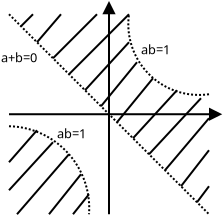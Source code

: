 <?xml version="1.0" encoding="UTF-8"?>
<dia:diagram xmlns:dia="http://www.lysator.liu.se/~alla/dia/">
  <dia:layer name="背景" visible="true" active="true">
    <dia:object type="Standard - Line" version="0" id="O0">
      <dia:attribute name="obj_pos">
        <dia:point val="20,20"/>
      </dia:attribute>
      <dia:attribute name="obj_bb">
        <dia:rectangle val="19.95,19.669;30.712,20.331"/>
      </dia:attribute>
      <dia:attribute name="conn_endpoints">
        <dia:point val="20,20"/>
        <dia:point val="30.6,20"/>
      </dia:attribute>
      <dia:attribute name="numcp">
        <dia:int val="1"/>
      </dia:attribute>
      <dia:attribute name="end_arrow">
        <dia:enum val="3"/>
      </dia:attribute>
      <dia:attribute name="end_arrow_length">
        <dia:real val="0.5"/>
      </dia:attribute>
      <dia:attribute name="end_arrow_width">
        <dia:real val="0.5"/>
      </dia:attribute>
    </dia:object>
    <dia:object type="Standard - Line" version="0" id="O1">
      <dia:attribute name="obj_pos">
        <dia:point val="25,25"/>
      </dia:attribute>
      <dia:attribute name="obj_bb">
        <dia:rectangle val="24.669,14.288;25.331,25.05"/>
      </dia:attribute>
      <dia:attribute name="conn_endpoints">
        <dia:point val="25,25"/>
        <dia:point val="25,14.4"/>
      </dia:attribute>
      <dia:attribute name="numcp">
        <dia:int val="1"/>
      </dia:attribute>
      <dia:attribute name="end_arrow">
        <dia:enum val="3"/>
      </dia:attribute>
      <dia:attribute name="end_arrow_length">
        <dia:real val="0.5"/>
      </dia:attribute>
      <dia:attribute name="end_arrow_width">
        <dia:real val="0.5"/>
      </dia:attribute>
    </dia:object>
    <dia:object type="Standard - Line" version="0" id="O2">
      <dia:attribute name="obj_pos">
        <dia:point val="20,15"/>
      </dia:attribute>
      <dia:attribute name="obj_bb">
        <dia:rectangle val="19.929,14.929;30.071,25.071"/>
      </dia:attribute>
      <dia:attribute name="conn_endpoints">
        <dia:point val="20,15"/>
        <dia:point val="30,25"/>
      </dia:attribute>
      <dia:attribute name="numcp">
        <dia:int val="1"/>
      </dia:attribute>
      <dia:attribute name="line_style">
        <dia:enum val="4"/>
      </dia:attribute>
    </dia:object>
    <dia:object type="Standard - Arc" version="0" id="O3">
      <dia:attribute name="obj_pos">
        <dia:point val="20,20.6"/>
      </dia:attribute>
      <dia:attribute name="obj_bb">
        <dia:rectangle val="19.929,20.529;24.071,25.071"/>
      </dia:attribute>
      <dia:attribute name="conn_endpoints">
        <dia:point val="20,20.6"/>
        <dia:point val="24,25"/>
      </dia:attribute>
      <dia:attribute name="curve_distance">
        <dia:real val="-1.278"/>
      </dia:attribute>
      <dia:attribute name="line_width">
        <dia:real val="0.1"/>
      </dia:attribute>
      <dia:attribute name="line_style">
        <dia:enum val="4"/>
      </dia:attribute>
    </dia:object>
    <dia:object type="Standard - Arc" version="0" id="O4">
      <dia:attribute name="obj_pos">
        <dia:point val="30,19"/>
      </dia:attribute>
      <dia:attribute name="obj_bb">
        <dia:rectangle val="25.915,14.929;30.071,19.085"/>
      </dia:attribute>
      <dia:attribute name="conn_endpoints">
        <dia:point val="30,19"/>
        <dia:point val="26,15"/>
      </dia:attribute>
      <dia:attribute name="curve_distance">
        <dia:real val="-1.414"/>
      </dia:attribute>
      <dia:attribute name="line_width">
        <dia:real val="0.1"/>
      </dia:attribute>
      <dia:attribute name="line_style">
        <dia:enum val="4"/>
      </dia:attribute>
    </dia:object>
    <dia:object type="Standard - Line" version="0" id="O5">
      <dia:attribute name="obj_pos">
        <dia:point val="21.2,15"/>
      </dia:attribute>
      <dia:attribute name="obj_bb">
        <dia:rectangle val="20.529,14.929;21.271,15.671"/>
      </dia:attribute>
      <dia:attribute name="conn_endpoints">
        <dia:point val="21.2,15"/>
        <dia:point val="20.6,15.6"/>
      </dia:attribute>
      <dia:attribute name="numcp">
        <dia:int val="1"/>
      </dia:attribute>
    </dia:object>
    <dia:object type="Standard - Line" version="0" id="O6">
      <dia:attribute name="obj_pos">
        <dia:point val="26,16.4"/>
      </dia:attribute>
      <dia:attribute name="obj_bb">
        <dia:rectangle val="23.729,16.329;26.071,18.871"/>
      </dia:attribute>
      <dia:attribute name="conn_endpoints">
        <dia:point val="26,16.4"/>
        <dia:point val="23.8,18.8"/>
      </dia:attribute>
      <dia:attribute name="numcp">
        <dia:int val="1"/>
      </dia:attribute>
    </dia:object>
    <dia:object type="Standard - Line" version="0" id="O7">
      <dia:attribute name="obj_pos">
        <dia:point val="22.6,15"/>
      </dia:attribute>
      <dia:attribute name="obj_bb">
        <dia:rectangle val="21.329,14.93;22.671,16.471"/>
      </dia:attribute>
      <dia:attribute name="conn_endpoints">
        <dia:point val="22.6,15"/>
        <dia:point val="21.4,16.4"/>
      </dia:attribute>
      <dia:attribute name="numcp">
        <dia:int val="1"/>
      </dia:attribute>
    </dia:object>
    <dia:object type="Standard - Line" version="0" id="O8">
      <dia:attribute name="obj_pos">
        <dia:point val="26,15"/>
      </dia:attribute>
      <dia:attribute name="obj_bb">
        <dia:rectangle val="22.929,14.929;26.071,18.071"/>
      </dia:attribute>
      <dia:attribute name="conn_endpoints">
        <dia:point val="26,15"/>
        <dia:point val="23,18"/>
      </dia:attribute>
      <dia:attribute name="numcp">
        <dia:int val="1"/>
      </dia:attribute>
    </dia:object>
    <dia:object type="Standard - Line" version="0" id="O9">
      <dia:attribute name="obj_pos">
        <dia:point val="24.4,15"/>
      </dia:attribute>
      <dia:attribute name="obj_bb">
        <dia:rectangle val="22.129,14.929;24.471,17.271"/>
      </dia:attribute>
      <dia:attribute name="conn_endpoints">
        <dia:point val="24.4,15"/>
        <dia:point val="22.2,17.2"/>
      </dia:attribute>
      <dia:attribute name="numcp">
        <dia:int val="1"/>
      </dia:attribute>
    </dia:object>
    <dia:object type="Standard - Line" version="0" id="O10">
      <dia:attribute name="obj_pos">
        <dia:point val="26.4,17.4"/>
      </dia:attribute>
      <dia:attribute name="obj_bb">
        <dia:rectangle val="24.53,17.33;26.47,19.67"/>
      </dia:attribute>
      <dia:attribute name="conn_endpoints">
        <dia:point val="26.4,17.4"/>
        <dia:point val="24.6,19.6"/>
      </dia:attribute>
      <dia:attribute name="numcp">
        <dia:int val="1"/>
      </dia:attribute>
    </dia:object>
    <dia:object type="Standard - Line" version="0" id="O11">
      <dia:attribute name="obj_pos">
        <dia:point val="27.2,18.2"/>
      </dia:attribute>
      <dia:attribute name="obj_bb">
        <dia:rectangle val="25.33,18.13;27.27,20.47"/>
      </dia:attribute>
      <dia:attribute name="conn_endpoints">
        <dia:point val="27.2,18.2"/>
        <dia:point val="25.4,20.4"/>
      </dia:attribute>
      <dia:attribute name="numcp">
        <dia:int val="1"/>
      </dia:attribute>
    </dia:object>
    <dia:object type="Standard - Line" version="0" id="O12">
      <dia:attribute name="obj_pos">
        <dia:point val="28.4,18.8"/>
      </dia:attribute>
      <dia:attribute name="obj_bb">
        <dia:rectangle val="26.129,18.729;28.471,21.271"/>
      </dia:attribute>
      <dia:attribute name="conn_endpoints">
        <dia:point val="28.4,18.8"/>
        <dia:point val="26.2,21.2"/>
      </dia:attribute>
      <dia:attribute name="numcp">
        <dia:int val="1"/>
      </dia:attribute>
    </dia:object>
    <dia:object type="Standard - Line" version="0" id="O13">
      <dia:attribute name="obj_pos">
        <dia:point val="29.6,19.2"/>
      </dia:attribute>
      <dia:attribute name="obj_bb">
        <dia:rectangle val="26.929,19.129;29.671,22.071"/>
      </dia:attribute>
      <dia:attribute name="conn_endpoints">
        <dia:point val="29.6,19.2"/>
        <dia:point val="27,22"/>
      </dia:attribute>
      <dia:attribute name="numcp">
        <dia:int val="1"/>
      </dia:attribute>
    </dia:object>
    <dia:object type="Standard - Line" version="0" id="O14">
      <dia:attribute name="obj_pos">
        <dia:point val="30,20.2"/>
      </dia:attribute>
      <dia:attribute name="obj_bb">
        <dia:rectangle val="27.73,20.13;30.07,22.87"/>
      </dia:attribute>
      <dia:attribute name="conn_endpoints">
        <dia:point val="30,20.2"/>
        <dia:point val="27.8,22.8"/>
      </dia:attribute>
      <dia:attribute name="numcp">
        <dia:int val="1"/>
      </dia:attribute>
    </dia:object>
    <dia:object type="Standard - Line" version="0" id="O15">
      <dia:attribute name="obj_pos">
        <dia:point val="30,21.8"/>
      </dia:attribute>
      <dia:attribute name="obj_bb">
        <dia:rectangle val="28.53,21.73;30.07,23.67"/>
      </dia:attribute>
      <dia:attribute name="conn_endpoints">
        <dia:point val="30,21.8"/>
        <dia:point val="28.6,23.6"/>
      </dia:attribute>
      <dia:attribute name="numcp">
        <dia:int val="1"/>
      </dia:attribute>
    </dia:object>
    <dia:object type="Standard - Line" version="0" id="O16">
      <dia:attribute name="obj_pos">
        <dia:point val="30,23.6"/>
      </dia:attribute>
      <dia:attribute name="obj_bb">
        <dia:rectangle val="29.33,23.53;30.07,24.47"/>
      </dia:attribute>
      <dia:attribute name="conn_endpoints">
        <dia:point val="30,23.6"/>
        <dia:point val="29.4,24.4"/>
      </dia:attribute>
      <dia:attribute name="numcp">
        <dia:int val="1"/>
      </dia:attribute>
    </dia:object>
    <dia:object type="Standard - Line" version="0" id="O17">
      <dia:attribute name="obj_pos">
        <dia:point val="21.4,20.8"/>
      </dia:attribute>
      <dia:attribute name="obj_bb">
        <dia:rectangle val="19.929,20.729;21.471,22.471"/>
      </dia:attribute>
      <dia:attribute name="conn_endpoints">
        <dia:point val="21.4,20.8"/>
        <dia:point val="20,22.4"/>
      </dia:attribute>
      <dia:attribute name="numcp">
        <dia:int val="1"/>
      </dia:attribute>
    </dia:object>
    <dia:object type="Standard - Line" version="0" id="O18">
      <dia:attribute name="obj_pos">
        <dia:point val="22.2,21.4"/>
      </dia:attribute>
      <dia:attribute name="obj_bb">
        <dia:rectangle val="19.929,21.329;22.271,23.871"/>
      </dia:attribute>
      <dia:attribute name="conn_endpoints">
        <dia:point val="22.2,21.4"/>
        <dia:point val="20,23.8"/>
      </dia:attribute>
      <dia:attribute name="numcp">
        <dia:int val="1"/>
      </dia:attribute>
    </dia:object>
    <dia:object type="Standard - Line" version="0" id="O19">
      <dia:attribute name="obj_pos">
        <dia:point val="23,22"/>
      </dia:attribute>
      <dia:attribute name="obj_bb">
        <dia:rectangle val="20.329,21.93;23.07,25.07"/>
      </dia:attribute>
      <dia:attribute name="conn_endpoints">
        <dia:point val="23,22"/>
        <dia:point val="20.4,25"/>
      </dia:attribute>
      <dia:attribute name="numcp">
        <dia:int val="1"/>
      </dia:attribute>
    </dia:object>
    <dia:object type="Standard - Line" version="0" id="O20">
      <dia:attribute name="obj_pos">
        <dia:point val="23.6,23"/>
      </dia:attribute>
      <dia:attribute name="obj_bb">
        <dia:rectangle val="21.93,22.93;23.67,25.07"/>
      </dia:attribute>
      <dia:attribute name="conn_endpoints">
        <dia:point val="23.6,23"/>
        <dia:point val="22,25"/>
      </dia:attribute>
      <dia:attribute name="numcp">
        <dia:int val="1"/>
      </dia:attribute>
    </dia:object>
    <dia:object type="Standard - Line" version="0" id="O21">
      <dia:attribute name="obj_pos">
        <dia:point val="24,24"/>
      </dia:attribute>
      <dia:attribute name="obj_bb">
        <dia:rectangle val="23.13,23.93;24.07,25.07"/>
      </dia:attribute>
      <dia:attribute name="conn_endpoints">
        <dia:point val="24,24"/>
        <dia:point val="23.2,25"/>
      </dia:attribute>
      <dia:attribute name="numcp">
        <dia:int val="1"/>
      </dia:attribute>
    </dia:object>
    <dia:object type="Standard - Text" version="1" id="O22">
      <dia:attribute name="obj_pos">
        <dia:point val="22.4,21.2"/>
      </dia:attribute>
      <dia:attribute name="obj_bb">
        <dia:rectangle val="22.4,20.605;24.145,21.352"/>
      </dia:attribute>
      <dia:attribute name="text">
        <dia:composite type="text">
          <dia:attribute name="string">
            <dia:string>#ab=1#</dia:string>
          </dia:attribute>
          <dia:attribute name="font">
            <dia:font family="sans" style="0" name="Helvetica"/>
          </dia:attribute>
          <dia:attribute name="height">
            <dia:real val="0.8"/>
          </dia:attribute>
          <dia:attribute name="pos">
            <dia:point val="22.4,21.2"/>
          </dia:attribute>
          <dia:attribute name="color">
            <dia:color val="#000000"/>
          </dia:attribute>
          <dia:attribute name="alignment">
            <dia:enum val="0"/>
          </dia:attribute>
        </dia:composite>
      </dia:attribute>
      <dia:attribute name="valign">
        <dia:enum val="3"/>
      </dia:attribute>
    </dia:object>
    <dia:object type="Standard - Text" version="1" id="O23">
      <dia:attribute name="obj_pos">
        <dia:point val="19.6,17.4"/>
      </dia:attribute>
      <dia:attribute name="obj_bb">
        <dia:rectangle val="19.6,16.805;21.883,17.552"/>
      </dia:attribute>
      <dia:attribute name="text">
        <dia:composite type="text">
          <dia:attribute name="string">
            <dia:string>#a+b=0#</dia:string>
          </dia:attribute>
          <dia:attribute name="font">
            <dia:font family="sans" style="0" name="Helvetica"/>
          </dia:attribute>
          <dia:attribute name="height">
            <dia:real val="0.8"/>
          </dia:attribute>
          <dia:attribute name="pos">
            <dia:point val="19.6,17.4"/>
          </dia:attribute>
          <dia:attribute name="color">
            <dia:color val="#000000"/>
          </dia:attribute>
          <dia:attribute name="alignment">
            <dia:enum val="0"/>
          </dia:attribute>
        </dia:composite>
      </dia:attribute>
      <dia:attribute name="valign">
        <dia:enum val="3"/>
      </dia:attribute>
    </dia:object>
    <dia:object type="Standard - Text" version="1" id="O24">
      <dia:attribute name="obj_pos">
        <dia:point val="26.6,17"/>
      </dia:attribute>
      <dia:attribute name="obj_bb">
        <dia:rectangle val="26.581,16.386;28.345,17.19"/>
      </dia:attribute>
      <dia:attribute name="text">
        <dia:composite type="text">
          <dia:attribute name="string">
            <dia:string>#ab=1#</dia:string>
          </dia:attribute>
          <dia:attribute name="font">
            <dia:font family="sans" style="0" name="Helvetica"/>
          </dia:attribute>
          <dia:attribute name="height">
            <dia:real val="0.8"/>
          </dia:attribute>
          <dia:attribute name="pos">
            <dia:point val="26.6,17"/>
          </dia:attribute>
          <dia:attribute name="color">
            <dia:color val="#000000"/>
          </dia:attribute>
          <dia:attribute name="alignment">
            <dia:enum val="0"/>
          </dia:attribute>
        </dia:composite>
      </dia:attribute>
      <dia:attribute name="valign">
        <dia:enum val="3"/>
      </dia:attribute>
    </dia:object>
  </dia:layer>
</dia:diagram>
